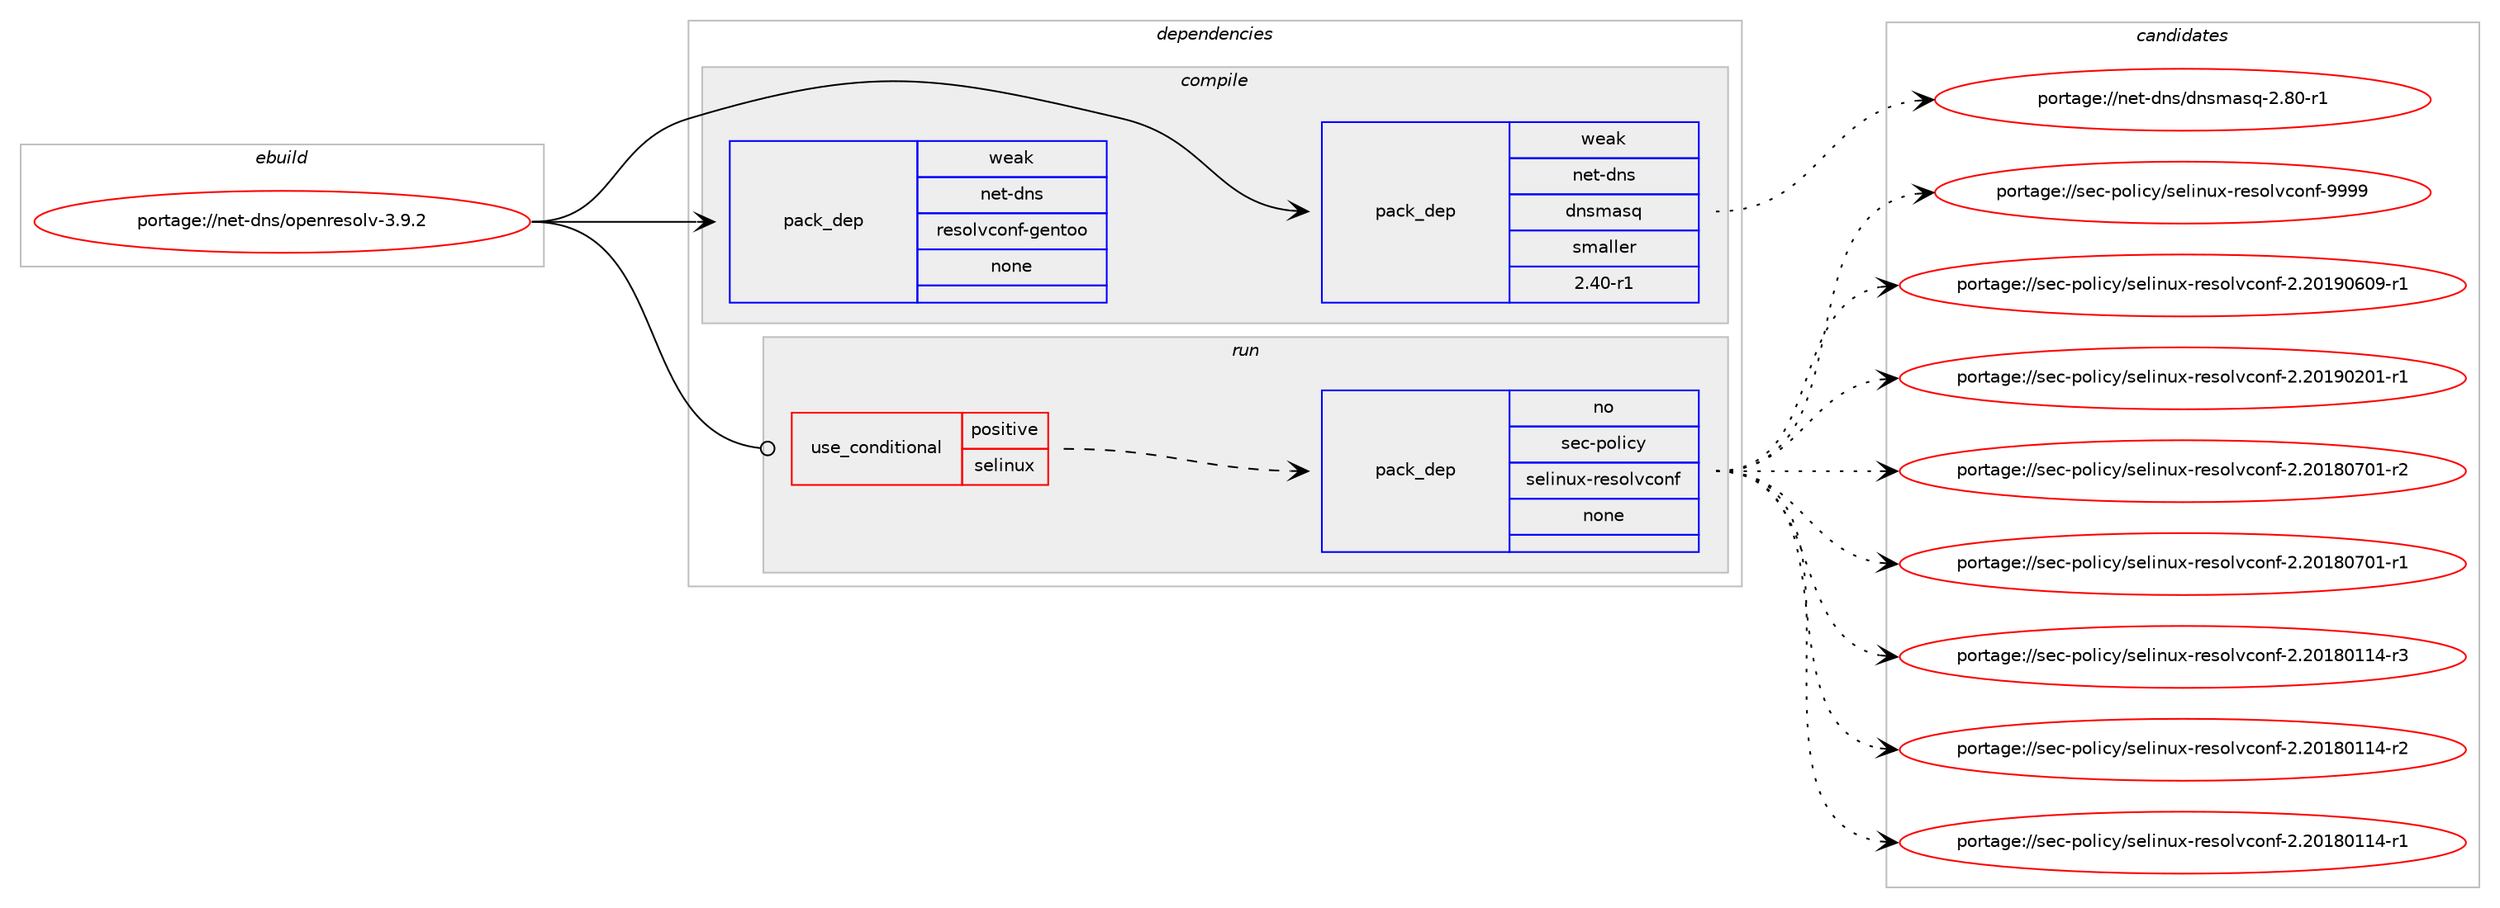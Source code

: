 digraph prolog {

# *************
# Graph options
# *************

newrank=true;
concentrate=true;
compound=true;
graph [rankdir=LR,fontname=Helvetica,fontsize=10,ranksep=1.5];#, ranksep=2.5, nodesep=0.2];
edge  [arrowhead=vee];
node  [fontname=Helvetica,fontsize=10];

# **********
# The ebuild
# **********

subgraph cluster_leftcol {
color=gray;
rank=same;
label=<<i>ebuild</i>>;
id [label="portage://net-dns/openresolv-3.9.2", color=red, width=4, href="../net-dns/openresolv-3.9.2.svg"];
}

# ****************
# The dependencies
# ****************

subgraph cluster_midcol {
color=gray;
label=<<i>dependencies</i>>;
subgraph cluster_compile {
fillcolor="#eeeeee";
style=filled;
label=<<i>compile</i>>;
subgraph pack112427 {
dependency147344 [label=<<TABLE BORDER="0" CELLBORDER="1" CELLSPACING="0" CELLPADDING="4" WIDTH="220"><TR><TD ROWSPAN="6" CELLPADDING="30">pack_dep</TD></TR><TR><TD WIDTH="110">weak</TD></TR><TR><TD>net-dns</TD></TR><TR><TD>dnsmasq</TD></TR><TR><TD>smaller</TD></TR><TR><TD>2.40-r1</TD></TR></TABLE>>, shape=none, color=blue];
}
id:e -> dependency147344:w [weight=20,style="solid",arrowhead="vee"];
subgraph pack112428 {
dependency147345 [label=<<TABLE BORDER="0" CELLBORDER="1" CELLSPACING="0" CELLPADDING="4" WIDTH="220"><TR><TD ROWSPAN="6" CELLPADDING="30">pack_dep</TD></TR><TR><TD WIDTH="110">weak</TD></TR><TR><TD>net-dns</TD></TR><TR><TD>resolvconf-gentoo</TD></TR><TR><TD>none</TD></TR><TR><TD></TD></TR></TABLE>>, shape=none, color=blue];
}
id:e -> dependency147345:w [weight=20,style="solid",arrowhead="vee"];
}
subgraph cluster_compileandrun {
fillcolor="#eeeeee";
style=filled;
label=<<i>compile and run</i>>;
}
subgraph cluster_run {
fillcolor="#eeeeee";
style=filled;
label=<<i>run</i>>;
subgraph cond32484 {
dependency147346 [label=<<TABLE BORDER="0" CELLBORDER="1" CELLSPACING="0" CELLPADDING="4"><TR><TD ROWSPAN="3" CELLPADDING="10">use_conditional</TD></TR><TR><TD>positive</TD></TR><TR><TD>selinux</TD></TR></TABLE>>, shape=none, color=red];
subgraph pack112429 {
dependency147347 [label=<<TABLE BORDER="0" CELLBORDER="1" CELLSPACING="0" CELLPADDING="4" WIDTH="220"><TR><TD ROWSPAN="6" CELLPADDING="30">pack_dep</TD></TR><TR><TD WIDTH="110">no</TD></TR><TR><TD>sec-policy</TD></TR><TR><TD>selinux-resolvconf</TD></TR><TR><TD>none</TD></TR><TR><TD></TD></TR></TABLE>>, shape=none, color=blue];
}
dependency147346:e -> dependency147347:w [weight=20,style="dashed",arrowhead="vee"];
}
id:e -> dependency147346:w [weight=20,style="solid",arrowhead="odot"];
}
}

# **************
# The candidates
# **************

subgraph cluster_choices {
rank=same;
color=gray;
label=<<i>candidates</i>>;

subgraph choice112427 {
color=black;
nodesep=1;
choice11010111645100110115471001101151099711511345504656484511449 [label="portage://net-dns/dnsmasq-2.80-r1", color=red, width=4,href="../net-dns/dnsmasq-2.80-r1.svg"];
dependency147344:e -> choice11010111645100110115471001101151099711511345504656484511449:w [style=dotted,weight="100"];
}
subgraph choice112428 {
color=black;
nodesep=1;
}
subgraph choice112429 {
color=black;
nodesep=1;
choice1151019945112111108105991214711510110810511011712045114101115111108118991111101024557575757 [label="portage://sec-policy/selinux-resolvconf-9999", color=red, width=4,href="../sec-policy/selinux-resolvconf-9999.svg"];
choice11510199451121111081059912147115101108105110117120451141011151111081189911111010245504650484957485448574511449 [label="portage://sec-policy/selinux-resolvconf-2.20190609-r1", color=red, width=4,href="../sec-policy/selinux-resolvconf-2.20190609-r1.svg"];
choice11510199451121111081059912147115101108105110117120451141011151111081189911111010245504650484957485048494511449 [label="portage://sec-policy/selinux-resolvconf-2.20190201-r1", color=red, width=4,href="../sec-policy/selinux-resolvconf-2.20190201-r1.svg"];
choice11510199451121111081059912147115101108105110117120451141011151111081189911111010245504650484956485548494511450 [label="portage://sec-policy/selinux-resolvconf-2.20180701-r2", color=red, width=4,href="../sec-policy/selinux-resolvconf-2.20180701-r2.svg"];
choice11510199451121111081059912147115101108105110117120451141011151111081189911111010245504650484956485548494511449 [label="portage://sec-policy/selinux-resolvconf-2.20180701-r1", color=red, width=4,href="../sec-policy/selinux-resolvconf-2.20180701-r1.svg"];
choice11510199451121111081059912147115101108105110117120451141011151111081189911111010245504650484956484949524511451 [label="portage://sec-policy/selinux-resolvconf-2.20180114-r3", color=red, width=4,href="../sec-policy/selinux-resolvconf-2.20180114-r3.svg"];
choice11510199451121111081059912147115101108105110117120451141011151111081189911111010245504650484956484949524511450 [label="portage://sec-policy/selinux-resolvconf-2.20180114-r2", color=red, width=4,href="../sec-policy/selinux-resolvconf-2.20180114-r2.svg"];
choice11510199451121111081059912147115101108105110117120451141011151111081189911111010245504650484956484949524511449 [label="portage://sec-policy/selinux-resolvconf-2.20180114-r1", color=red, width=4,href="../sec-policy/selinux-resolvconf-2.20180114-r1.svg"];
dependency147347:e -> choice1151019945112111108105991214711510110810511011712045114101115111108118991111101024557575757:w [style=dotted,weight="100"];
dependency147347:e -> choice11510199451121111081059912147115101108105110117120451141011151111081189911111010245504650484957485448574511449:w [style=dotted,weight="100"];
dependency147347:e -> choice11510199451121111081059912147115101108105110117120451141011151111081189911111010245504650484957485048494511449:w [style=dotted,weight="100"];
dependency147347:e -> choice11510199451121111081059912147115101108105110117120451141011151111081189911111010245504650484956485548494511450:w [style=dotted,weight="100"];
dependency147347:e -> choice11510199451121111081059912147115101108105110117120451141011151111081189911111010245504650484956485548494511449:w [style=dotted,weight="100"];
dependency147347:e -> choice11510199451121111081059912147115101108105110117120451141011151111081189911111010245504650484956484949524511451:w [style=dotted,weight="100"];
dependency147347:e -> choice11510199451121111081059912147115101108105110117120451141011151111081189911111010245504650484956484949524511450:w [style=dotted,weight="100"];
dependency147347:e -> choice11510199451121111081059912147115101108105110117120451141011151111081189911111010245504650484956484949524511449:w [style=dotted,weight="100"];
}
}

}
